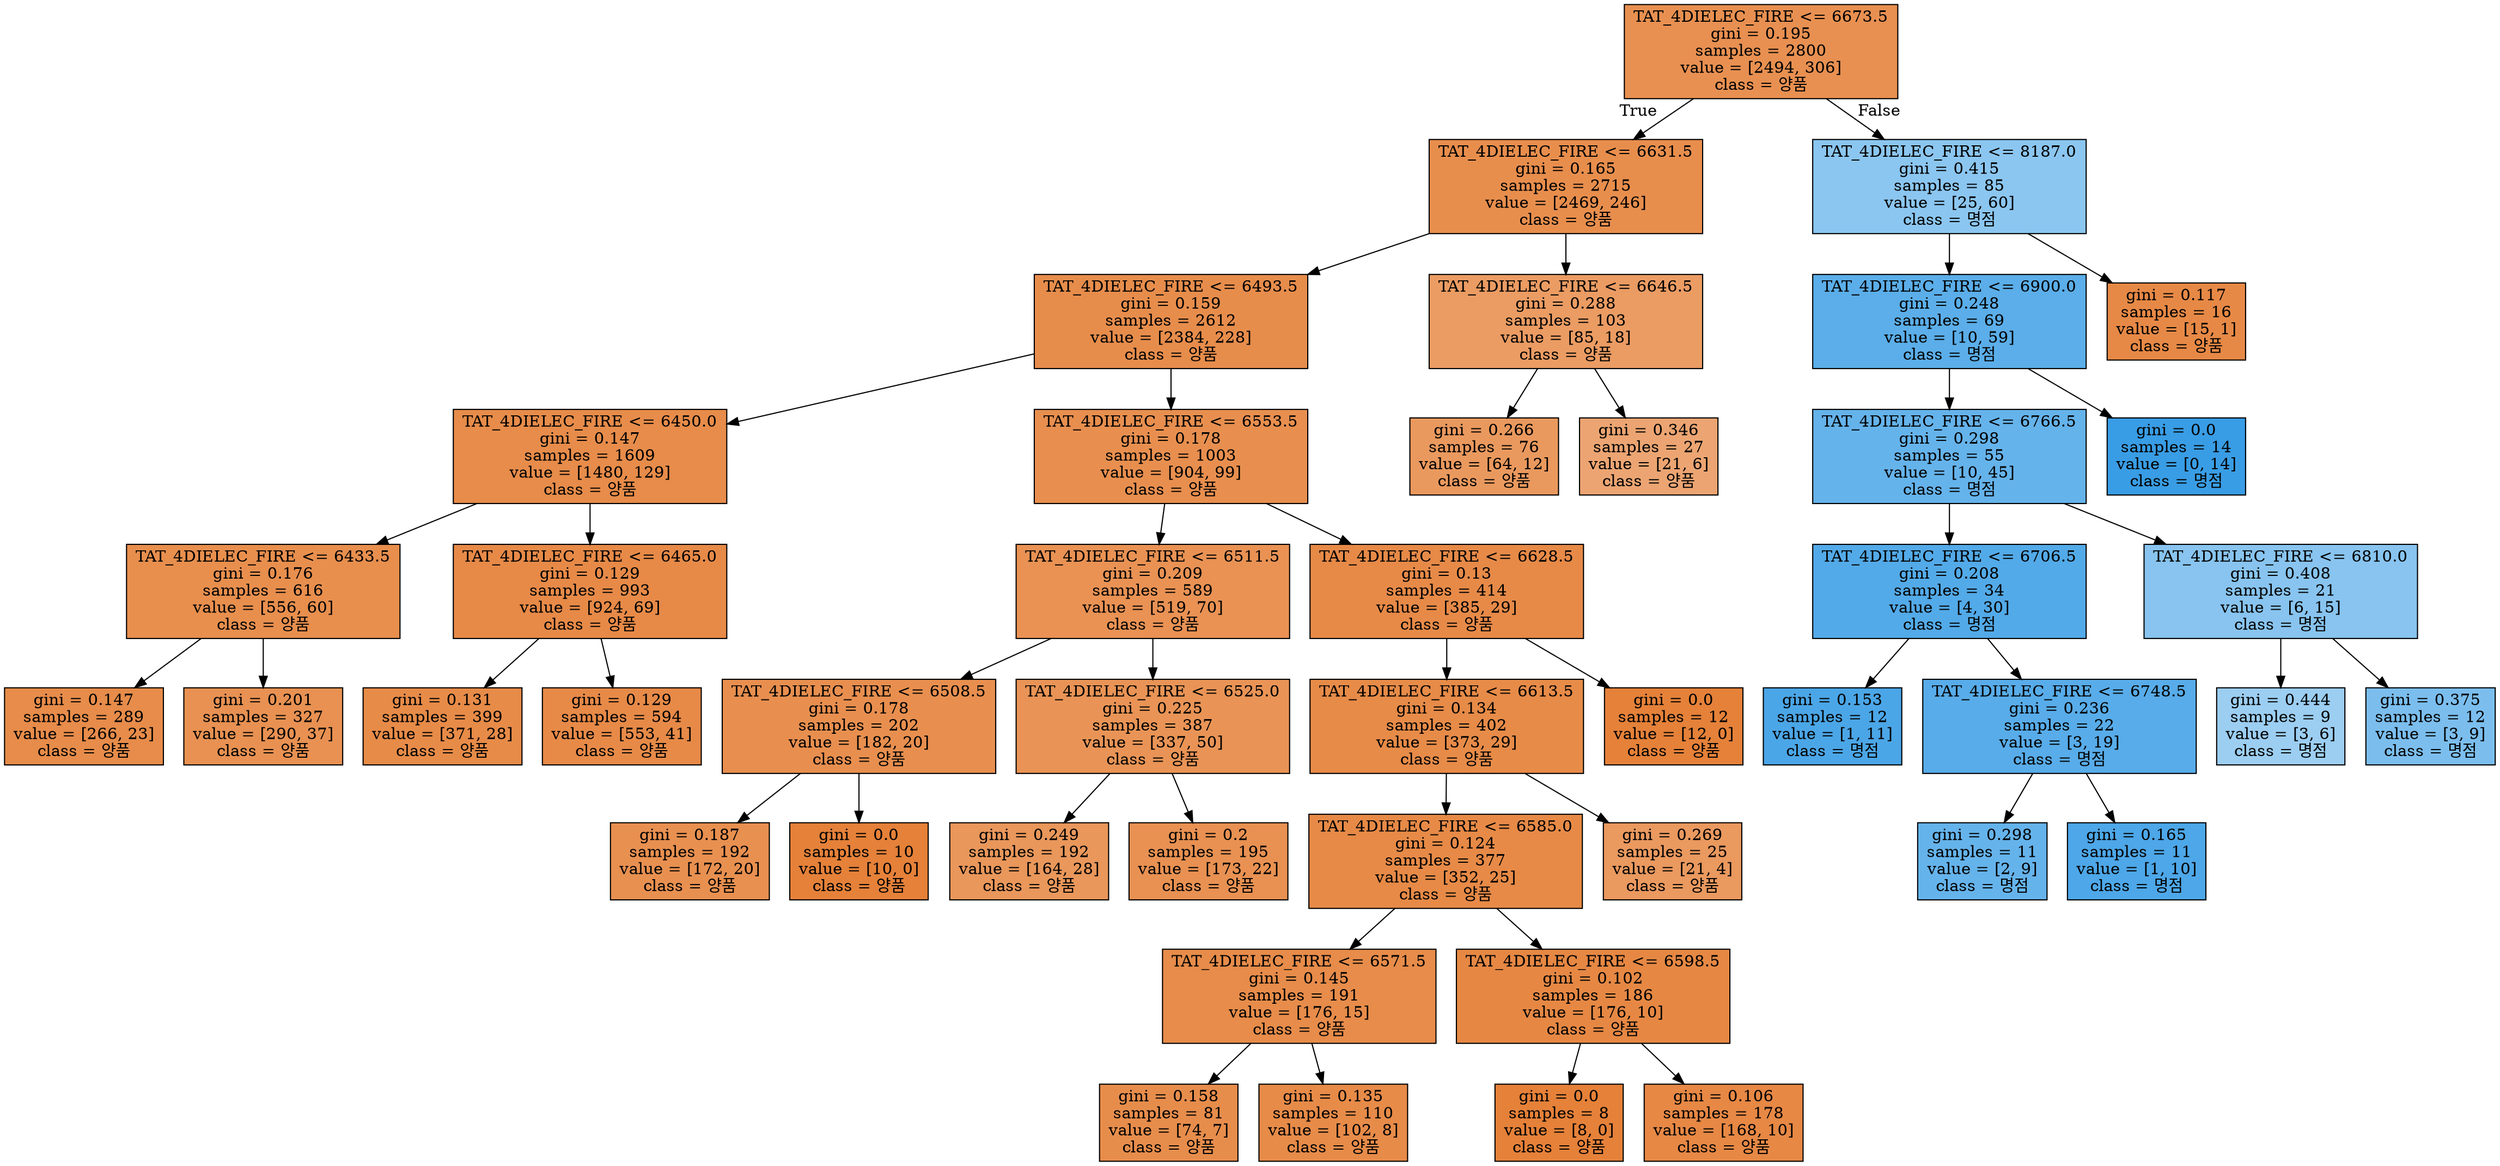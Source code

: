 digraph Tree {
node [shape=box, style="filled", color="black"] ;
0 [label="TAT_4DIELEC_FIRE <= 6673.5\ngini = 0.195\nsamples = 2800\nvalue = [2494, 306]\nclass = 양품", fillcolor="#e89051"] ;
1 [label="TAT_4DIELEC_FIRE <= 6631.5\ngini = 0.165\nsamples = 2715\nvalue = [2469, 246]\nclass = 양품", fillcolor="#e88e4d"] ;
0 -> 1 [labeldistance=2.5, labelangle=45, headlabel="True"] ;
2 [label="TAT_4DIELEC_FIRE <= 6493.5\ngini = 0.159\nsamples = 2612\nvalue = [2384, 228]\nclass = 양품", fillcolor="#e78d4c"] ;
1 -> 2 ;
3 [label="TAT_4DIELEC_FIRE <= 6450.0\ngini = 0.147\nsamples = 1609\nvalue = [1480, 129]\nclass = 양품", fillcolor="#e78c4a"] ;
2 -> 3 ;
4 [label="TAT_4DIELEC_FIRE <= 6433.5\ngini = 0.176\nsamples = 616\nvalue = [556, 60]\nclass = 양품", fillcolor="#e88f4e"] ;
3 -> 4 ;
5 [label="gini = 0.147\nsamples = 289\nvalue = [266, 23]\nclass = 양품", fillcolor="#e78c4a"] ;
4 -> 5 ;
6 [label="gini = 0.201\nsamples = 327\nvalue = [290, 37]\nclass = 양품", fillcolor="#e89152"] ;
4 -> 6 ;
7 [label="TAT_4DIELEC_FIRE <= 6465.0\ngini = 0.129\nsamples = 993\nvalue = [924, 69]\nclass = 양품", fillcolor="#e78a48"] ;
3 -> 7 ;
8 [label="gini = 0.131\nsamples = 399\nvalue = [371, 28]\nclass = 양품", fillcolor="#e78b48"] ;
7 -> 8 ;
9 [label="gini = 0.129\nsamples = 594\nvalue = [553, 41]\nclass = 양품", fillcolor="#e78a48"] ;
7 -> 9 ;
10 [label="TAT_4DIELEC_FIRE <= 6553.5\ngini = 0.178\nsamples = 1003\nvalue = [904, 99]\nclass = 양품", fillcolor="#e88f4f"] ;
2 -> 10 ;
11 [label="TAT_4DIELEC_FIRE <= 6511.5\ngini = 0.209\nsamples = 589\nvalue = [519, 70]\nclass = 양품", fillcolor="#e99254"] ;
10 -> 11 ;
12 [label="TAT_4DIELEC_FIRE <= 6508.5\ngini = 0.178\nsamples = 202\nvalue = [182, 20]\nclass = 양품", fillcolor="#e88f4f"] ;
11 -> 12 ;
13 [label="gini = 0.187\nsamples = 192\nvalue = [172, 20]\nclass = 양품", fillcolor="#e89050"] ;
12 -> 13 ;
14 [label="gini = 0.0\nsamples = 10\nvalue = [10, 0]\nclass = 양품", fillcolor="#e58139"] ;
12 -> 14 ;
15 [label="TAT_4DIELEC_FIRE <= 6525.0\ngini = 0.225\nsamples = 387\nvalue = [337, 50]\nclass = 양품", fillcolor="#e99456"] ;
11 -> 15 ;
16 [label="gini = 0.249\nsamples = 192\nvalue = [164, 28]\nclass = 양품", fillcolor="#e9975b"] ;
15 -> 16 ;
17 [label="gini = 0.2\nsamples = 195\nvalue = [173, 22]\nclass = 양품", fillcolor="#e89152"] ;
15 -> 17 ;
18 [label="TAT_4DIELEC_FIRE <= 6628.5\ngini = 0.13\nsamples = 414\nvalue = [385, 29]\nclass = 양품", fillcolor="#e78a48"] ;
10 -> 18 ;
19 [label="TAT_4DIELEC_FIRE <= 6613.5\ngini = 0.134\nsamples = 402\nvalue = [373, 29]\nclass = 양품", fillcolor="#e78b48"] ;
18 -> 19 ;
20 [label="TAT_4DIELEC_FIRE <= 6585.0\ngini = 0.124\nsamples = 377\nvalue = [352, 25]\nclass = 양품", fillcolor="#e78a47"] ;
19 -> 20 ;
21 [label="TAT_4DIELEC_FIRE <= 6571.5\ngini = 0.145\nsamples = 191\nvalue = [176, 15]\nclass = 양품", fillcolor="#e78c4a"] ;
20 -> 21 ;
22 [label="gini = 0.158\nsamples = 81\nvalue = [74, 7]\nclass = 양품", fillcolor="#e78d4c"] ;
21 -> 22 ;
23 [label="gini = 0.135\nsamples = 110\nvalue = [102, 8]\nclass = 양품", fillcolor="#e78b49"] ;
21 -> 23 ;
24 [label="TAT_4DIELEC_FIRE <= 6598.5\ngini = 0.102\nsamples = 186\nvalue = [176, 10]\nclass = 양품", fillcolor="#e68844"] ;
20 -> 24 ;
25 [label="gini = 0.0\nsamples = 8\nvalue = [8, 0]\nclass = 양품", fillcolor="#e58139"] ;
24 -> 25 ;
26 [label="gini = 0.106\nsamples = 178\nvalue = [168, 10]\nclass = 양품", fillcolor="#e78845"] ;
24 -> 26 ;
27 [label="gini = 0.269\nsamples = 25\nvalue = [21, 4]\nclass = 양품", fillcolor="#ea995f"] ;
19 -> 27 ;
28 [label="gini = 0.0\nsamples = 12\nvalue = [12, 0]\nclass = 양품", fillcolor="#e58139"] ;
18 -> 28 ;
29 [label="TAT_4DIELEC_FIRE <= 6646.5\ngini = 0.288\nsamples = 103\nvalue = [85, 18]\nclass = 양품", fillcolor="#eb9c63"] ;
1 -> 29 ;
30 [label="gini = 0.266\nsamples = 76\nvalue = [64, 12]\nclass = 양품", fillcolor="#ea995e"] ;
29 -> 30 ;
31 [label="gini = 0.346\nsamples = 27\nvalue = [21, 6]\nclass = 양품", fillcolor="#eca572"] ;
29 -> 31 ;
32 [label="TAT_4DIELEC_FIRE <= 8187.0\ngini = 0.415\nsamples = 85\nvalue = [25, 60]\nclass = 명점", fillcolor="#8bc6f0"] ;
0 -> 32 [labeldistance=2.5, labelangle=-45, headlabel="False"] ;
33 [label="TAT_4DIELEC_FIRE <= 6900.0\ngini = 0.248\nsamples = 69\nvalue = [10, 59]\nclass = 명점", fillcolor="#5baee9"] ;
32 -> 33 ;
34 [label="TAT_4DIELEC_FIRE <= 6766.5\ngini = 0.298\nsamples = 55\nvalue = [10, 45]\nclass = 명점", fillcolor="#65b3eb"] ;
33 -> 34 ;
35 [label="TAT_4DIELEC_FIRE <= 6706.5\ngini = 0.208\nsamples = 34\nvalue = [4, 30]\nclass = 명점", fillcolor="#53aae8"] ;
34 -> 35 ;
36 [label="gini = 0.153\nsamples = 12\nvalue = [1, 11]\nclass = 명점", fillcolor="#4ba6e7"] ;
35 -> 36 ;
37 [label="TAT_4DIELEC_FIRE <= 6748.5\ngini = 0.236\nsamples = 22\nvalue = [3, 19]\nclass = 명점", fillcolor="#58ace9"] ;
35 -> 37 ;
38 [label="gini = 0.298\nsamples = 11\nvalue = [2, 9]\nclass = 명점", fillcolor="#65b3eb"] ;
37 -> 38 ;
39 [label="gini = 0.165\nsamples = 11\nvalue = [1, 10]\nclass = 명점", fillcolor="#4da7e8"] ;
37 -> 39 ;
40 [label="TAT_4DIELEC_FIRE <= 6810.0\ngini = 0.408\nsamples = 21\nvalue = [6, 15]\nclass = 명점", fillcolor="#88c4ef"] ;
34 -> 40 ;
41 [label="gini = 0.444\nsamples = 9\nvalue = [3, 6]\nclass = 명점", fillcolor="#9ccef2"] ;
40 -> 41 ;
42 [label="gini = 0.375\nsamples = 12\nvalue = [3, 9]\nclass = 명점", fillcolor="#7bbeee"] ;
40 -> 42 ;
43 [label="gini = 0.0\nsamples = 14\nvalue = [0, 14]\nclass = 명점", fillcolor="#399de5"] ;
33 -> 43 ;
44 [label="gini = 0.117\nsamples = 16\nvalue = [15, 1]\nclass = 양품", fillcolor="#e78946"] ;
32 -> 44 ;
}